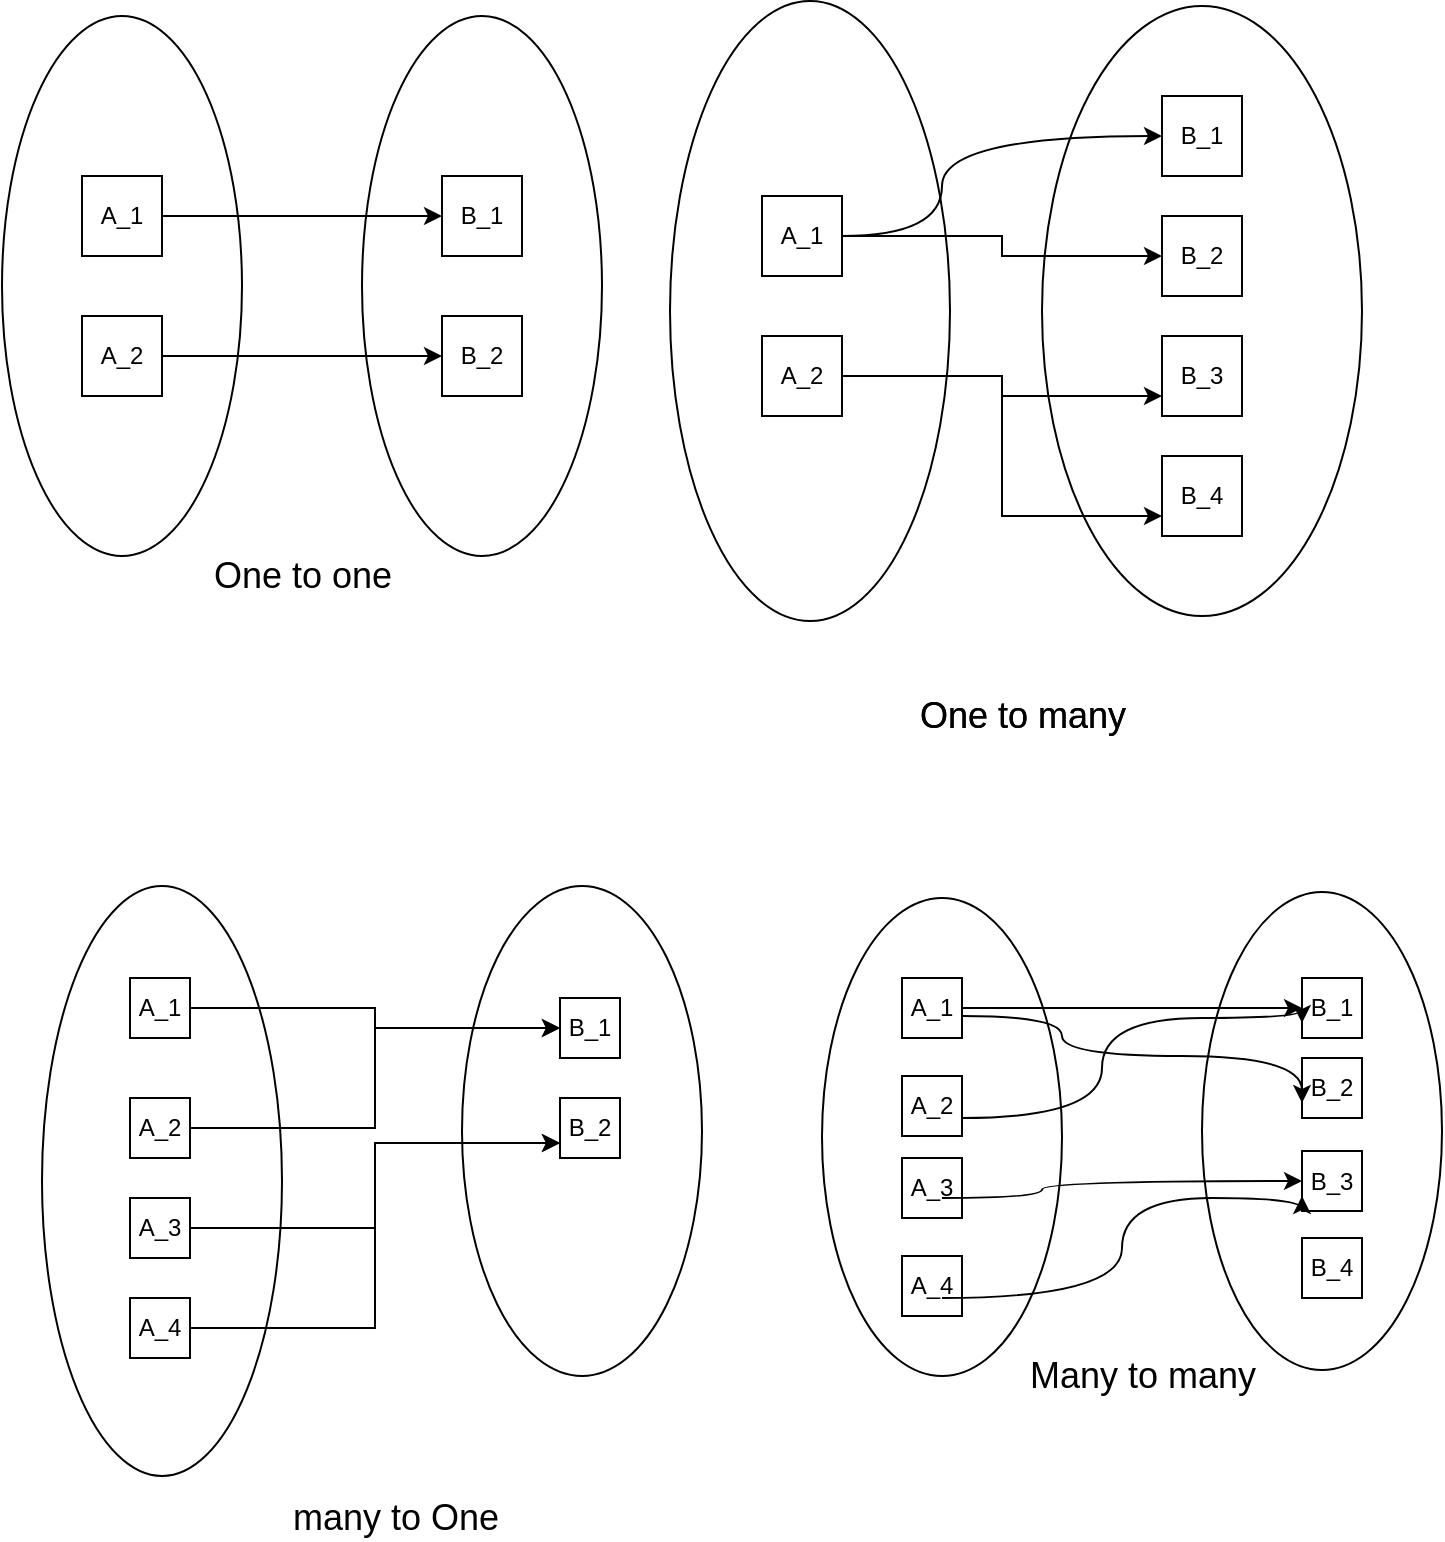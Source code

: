 <mxfile version="15.5.0" type="github">
  <diagram id="5Aih6zSe72jYVyUm25mh" name="Page-1">
    <mxGraphModel dx="704" dy="794" grid="1" gridSize="10" guides="1" tooltips="1" connect="1" arrows="1" fold="1" page="1" pageScale="1" pageWidth="827" pageHeight="1169" math="0" shadow="0">
      <root>
        <mxCell id="0" />
        <mxCell id="1" parent="0" />
        <mxCell id="hh6SiErd2nmdspLvJITS-1" value="&lt;br&gt;&lt;br&gt;&lt;br&gt;&lt;br&gt;A_2&amp;nbsp;" style="ellipse;whiteSpace=wrap;html=1;" vertex="1" parent="1">
          <mxGeometry x="80" y="150" width="120" height="270" as="geometry" />
        </mxCell>
        <mxCell id="hh6SiErd2nmdspLvJITS-2" value="B_1&lt;br&gt;&lt;br&gt;&lt;br&gt;&lt;br&gt;B_2" style="ellipse;whiteSpace=wrap;html=1;" vertex="1" parent="1">
          <mxGeometry x="260" y="150" width="120" height="270" as="geometry" />
        </mxCell>
        <mxCell id="hh6SiErd2nmdspLvJITS-7" style="edgeStyle=orthogonalEdgeStyle;rounded=0;orthogonalLoop=1;jettySize=auto;html=1;exitX=1;exitY=0.5;exitDx=0;exitDy=0;entryX=0;entryY=0.5;entryDx=0;entryDy=0;" edge="1" parent="1" source="hh6SiErd2nmdspLvJITS-3" target="hh6SiErd2nmdspLvJITS-6">
          <mxGeometry relative="1" as="geometry" />
        </mxCell>
        <mxCell id="hh6SiErd2nmdspLvJITS-3" value="&lt;span&gt;A_1&lt;/span&gt;" style="rounded=0;whiteSpace=wrap;html=1;" vertex="1" parent="1">
          <mxGeometry x="120" y="230" width="40" height="40" as="geometry" />
        </mxCell>
        <mxCell id="hh6SiErd2nmdspLvJITS-8" style="edgeStyle=orthogonalEdgeStyle;rounded=0;orthogonalLoop=1;jettySize=auto;html=1;exitX=1;exitY=0.5;exitDx=0;exitDy=0;entryX=0;entryY=0.5;entryDx=0;entryDy=0;" edge="1" parent="1" source="hh6SiErd2nmdspLvJITS-4" target="hh6SiErd2nmdspLvJITS-5">
          <mxGeometry relative="1" as="geometry" />
        </mxCell>
        <mxCell id="hh6SiErd2nmdspLvJITS-4" value="&lt;span&gt;A_2&lt;/span&gt;" style="rounded=0;whiteSpace=wrap;html=1;" vertex="1" parent="1">
          <mxGeometry x="120" y="300" width="40" height="40" as="geometry" />
        </mxCell>
        <mxCell id="hh6SiErd2nmdspLvJITS-5" value="&lt;span&gt;B_2&lt;/span&gt;" style="rounded=0;whiteSpace=wrap;html=1;" vertex="1" parent="1">
          <mxGeometry x="300" y="300" width="40" height="40" as="geometry" />
        </mxCell>
        <mxCell id="hh6SiErd2nmdspLvJITS-6" value="&lt;span&gt;B_1&lt;/span&gt;" style="rounded=0;whiteSpace=wrap;html=1;" vertex="1" parent="1">
          <mxGeometry x="300" y="230" width="40" height="40" as="geometry" />
        </mxCell>
        <mxCell id="hh6SiErd2nmdspLvJITS-9" value="&lt;font style=&quot;font-size: 18px&quot;&gt;One to one&lt;/font&gt;" style="text;html=1;align=center;verticalAlign=middle;resizable=0;points=[];autosize=1;strokeColor=none;fillColor=none;" vertex="1" parent="1">
          <mxGeometry x="180" y="420" width="100" height="20" as="geometry" />
        </mxCell>
        <mxCell id="hh6SiErd2nmdspLvJITS-10" value="" style="ellipse;whiteSpace=wrap;html=1;" vertex="1" parent="1">
          <mxGeometry x="600" y="145" width="160" height="305" as="geometry" />
        </mxCell>
        <mxCell id="hh6SiErd2nmdspLvJITS-14" value="&lt;span&gt;A_2&lt;/span&gt;" style="rounded=0;whiteSpace=wrap;html=1;" vertex="1" parent="1">
          <mxGeometry x="450" y="320" width="40" height="40" as="geometry" />
        </mxCell>
        <mxCell id="hh6SiErd2nmdspLvJITS-15" value="&lt;span&gt;B_2&lt;/span&gt;" style="rounded=0;whiteSpace=wrap;html=1;" vertex="1" parent="1">
          <mxGeometry x="660" y="250" width="40" height="40" as="geometry" />
        </mxCell>
        <mxCell id="hh6SiErd2nmdspLvJITS-16" value="&lt;span&gt;B_1&lt;/span&gt;" style="rounded=0;whiteSpace=wrap;html=1;" vertex="1" parent="1">
          <mxGeometry x="660" y="190" width="40" height="40" as="geometry" />
        </mxCell>
        <mxCell id="hh6SiErd2nmdspLvJITS-17" value="&lt;font style=&quot;font-size: 18px&quot;&gt;One to many&lt;/font&gt;" style="text;html=1;align=center;verticalAlign=middle;resizable=0;points=[];autosize=1;strokeColor=none;fillColor=none;" vertex="1" parent="1">
          <mxGeometry x="530" y="490" width="120" height="20" as="geometry" />
        </mxCell>
        <mxCell id="hh6SiErd2nmdspLvJITS-18" value="" style="ellipse;whiteSpace=wrap;html=1;" vertex="1" parent="1">
          <mxGeometry x="414" y="142.5" width="140" height="310" as="geometry" />
        </mxCell>
        <mxCell id="hh6SiErd2nmdspLvJITS-26" style="edgeStyle=orthogonalEdgeStyle;rounded=0;orthogonalLoop=1;jettySize=auto;html=1;fontSize=18;" edge="1" parent="1" source="hh6SiErd2nmdspLvJITS-12" target="hh6SiErd2nmdspLvJITS-15">
          <mxGeometry relative="1" as="geometry" />
        </mxCell>
        <mxCell id="hh6SiErd2nmdspLvJITS-12" value="&lt;span&gt;A_1&lt;/span&gt;" style="rounded=0;whiteSpace=wrap;html=1;" vertex="1" parent="1">
          <mxGeometry x="460" y="240" width="40" height="40" as="geometry" />
        </mxCell>
        <mxCell id="hh6SiErd2nmdspLvJITS-27" style="edgeStyle=orthogonalEdgeStyle;rounded=0;orthogonalLoop=1;jettySize=auto;html=1;entryX=0;entryY=0.75;entryDx=0;entryDy=0;fontSize=18;" edge="1" parent="1" source="hh6SiErd2nmdspLvJITS-20" target="hh6SiErd2nmdspLvJITS-22">
          <mxGeometry relative="1" as="geometry" />
        </mxCell>
        <mxCell id="hh6SiErd2nmdspLvJITS-28" style="edgeStyle=orthogonalEdgeStyle;rounded=0;orthogonalLoop=1;jettySize=auto;html=1;entryX=0;entryY=0.75;entryDx=0;entryDy=0;fontSize=18;" edge="1" parent="1" source="hh6SiErd2nmdspLvJITS-20" target="hh6SiErd2nmdspLvJITS-21">
          <mxGeometry relative="1" as="geometry" />
        </mxCell>
        <mxCell id="hh6SiErd2nmdspLvJITS-20" value="&lt;span&gt;A_2&lt;/span&gt;" style="rounded=0;whiteSpace=wrap;html=1;" vertex="1" parent="1">
          <mxGeometry x="460" y="310" width="40" height="40" as="geometry" />
        </mxCell>
        <mxCell id="hh6SiErd2nmdspLvJITS-21" value="&lt;span&gt;B_4&lt;/span&gt;" style="rounded=0;whiteSpace=wrap;html=1;" vertex="1" parent="1">
          <mxGeometry x="660" y="370" width="40" height="40" as="geometry" />
        </mxCell>
        <mxCell id="hh6SiErd2nmdspLvJITS-22" value="&lt;span&gt;B_3&lt;/span&gt;" style="rounded=0;whiteSpace=wrap;html=1;" vertex="1" parent="1">
          <mxGeometry x="660" y="310" width="40" height="40" as="geometry" />
        </mxCell>
        <mxCell id="hh6SiErd2nmdspLvJITS-24" value="" style="curved=1;endArrow=classic;html=1;rounded=0;fontSize=18;edgeStyle=orthogonalEdgeStyle;entryX=0;entryY=0.5;entryDx=0;entryDy=0;" edge="1" parent="1" target="hh6SiErd2nmdspLvJITS-16">
          <mxGeometry width="50" height="50" relative="1" as="geometry">
            <mxPoint x="500" y="260" as="sourcePoint" />
            <mxPoint x="550" y="210" as="targetPoint" />
            <Array as="points">
              <mxPoint x="550" y="260" />
              <mxPoint x="550" y="210" />
            </Array>
          </mxGeometry>
        </mxCell>
        <mxCell id="hh6SiErd2nmdspLvJITS-29" value="" style="ellipse;whiteSpace=wrap;html=1;fontSize=18;" vertex="1" parent="1">
          <mxGeometry x="100" y="585" width="120" height="295" as="geometry" />
        </mxCell>
        <mxCell id="hh6SiErd2nmdspLvJITS-30" value="" style="ellipse;whiteSpace=wrap;html=1;" vertex="1" parent="1">
          <mxGeometry x="310" y="585" width="120" height="245" as="geometry" />
        </mxCell>
        <mxCell id="hh6SiErd2nmdspLvJITS-40" style="edgeStyle=orthogonalEdgeStyle;rounded=0;orthogonalLoop=1;jettySize=auto;html=1;entryX=0;entryY=0.5;entryDx=0;entryDy=0;fontSize=18;" edge="1" parent="1" source="hh6SiErd2nmdspLvJITS-31" target="hh6SiErd2nmdspLvJITS-32">
          <mxGeometry relative="1" as="geometry" />
        </mxCell>
        <mxCell id="hh6SiErd2nmdspLvJITS-31" value="&lt;span&gt;A_1&lt;/span&gt;" style="rounded=0;whiteSpace=wrap;html=1;" vertex="1" parent="1">
          <mxGeometry x="144" y="631" width="30" height="30" as="geometry" />
        </mxCell>
        <mxCell id="hh6SiErd2nmdspLvJITS-32" value="&lt;span&gt;B_1&lt;/span&gt;" style="rounded=0;whiteSpace=wrap;html=1;" vertex="1" parent="1">
          <mxGeometry x="359" y="641" width="30" height="30" as="geometry" />
        </mxCell>
        <mxCell id="hh6SiErd2nmdspLvJITS-43" style="edgeStyle=orthogonalEdgeStyle;rounded=0;orthogonalLoop=1;jettySize=auto;html=1;entryX=0;entryY=0.75;entryDx=0;entryDy=0;fontSize=18;" edge="1" parent="1" source="hh6SiErd2nmdspLvJITS-33" target="hh6SiErd2nmdspLvJITS-38">
          <mxGeometry relative="1" as="geometry" />
        </mxCell>
        <mxCell id="hh6SiErd2nmdspLvJITS-33" value="&lt;span&gt;A_4&lt;/span&gt;" style="rounded=0;whiteSpace=wrap;html=1;" vertex="1" parent="1">
          <mxGeometry x="144" y="791" width="30" height="30" as="geometry" />
        </mxCell>
        <mxCell id="hh6SiErd2nmdspLvJITS-42" style="edgeStyle=orthogonalEdgeStyle;rounded=0;orthogonalLoop=1;jettySize=auto;html=1;entryX=0;entryY=0.75;entryDx=0;entryDy=0;fontSize=18;" edge="1" parent="1" source="hh6SiErd2nmdspLvJITS-34" target="hh6SiErd2nmdspLvJITS-38">
          <mxGeometry relative="1" as="geometry" />
        </mxCell>
        <mxCell id="hh6SiErd2nmdspLvJITS-34" value="&lt;span&gt;A_3&lt;/span&gt;" style="rounded=0;whiteSpace=wrap;html=1;" vertex="1" parent="1">
          <mxGeometry x="144" y="741" width="30" height="30" as="geometry" />
        </mxCell>
        <mxCell id="hh6SiErd2nmdspLvJITS-41" style="edgeStyle=orthogonalEdgeStyle;rounded=0;orthogonalLoop=1;jettySize=auto;html=1;entryX=0;entryY=0.5;entryDx=0;entryDy=0;fontSize=18;" edge="1" parent="1" source="hh6SiErd2nmdspLvJITS-35" target="hh6SiErd2nmdspLvJITS-32">
          <mxGeometry relative="1" as="geometry" />
        </mxCell>
        <mxCell id="hh6SiErd2nmdspLvJITS-35" value="&lt;span&gt;A_2&lt;/span&gt;" style="rounded=0;whiteSpace=wrap;html=1;" vertex="1" parent="1">
          <mxGeometry x="144" y="691" width="30" height="30" as="geometry" />
        </mxCell>
        <mxCell id="hh6SiErd2nmdspLvJITS-38" value="&lt;span&gt;B_2&lt;/span&gt;" style="rounded=0;whiteSpace=wrap;html=1;" vertex="1" parent="1">
          <mxGeometry x="359" y="691" width="30" height="30" as="geometry" />
        </mxCell>
        <mxCell id="hh6SiErd2nmdspLvJITS-45" value="&lt;font style=&quot;font-size: 18px&quot;&gt;One to many&lt;/font&gt;" style="text;html=1;align=center;verticalAlign=middle;resizable=0;points=[];autosize=1;strokeColor=none;fillColor=none;" vertex="1" parent="1">
          <mxGeometry x="530" y="490" width="120" height="20" as="geometry" />
        </mxCell>
        <mxCell id="hh6SiErd2nmdspLvJITS-46" value="&lt;font style=&quot;font-size: 18px&quot;&gt;many to&amp;nbsp;&lt;/font&gt;&lt;span style=&quot;font-size: 18px&quot;&gt;One&amp;nbsp;&lt;/span&gt;" style="text;html=1;align=center;verticalAlign=middle;resizable=0;points=[];autosize=1;strokeColor=none;fillColor=none;" vertex="1" parent="1">
          <mxGeometry x="219" y="891" width="120" height="20" as="geometry" />
        </mxCell>
        <mxCell id="hh6SiErd2nmdspLvJITS-48" value="" style="ellipse;whiteSpace=wrap;html=1;fontSize=18;" vertex="1" parent="1">
          <mxGeometry x="490" y="591" width="120" height="239" as="geometry" />
        </mxCell>
        <mxCell id="hh6SiErd2nmdspLvJITS-49" value="" style="ellipse;whiteSpace=wrap;html=1;fontSize=18;" vertex="1" parent="1">
          <mxGeometry x="680" y="588" width="120" height="239" as="geometry" />
        </mxCell>
        <mxCell id="hh6SiErd2nmdspLvJITS-59" style="edgeStyle=orthogonalEdgeStyle;rounded=0;orthogonalLoop=1;jettySize=auto;html=1;entryX=0;entryY=0.5;entryDx=0;entryDy=0;fontSize=18;" edge="1" parent="1" source="hh6SiErd2nmdspLvJITS-50" target="hh6SiErd2nmdspLvJITS-52">
          <mxGeometry relative="1" as="geometry" />
        </mxCell>
        <mxCell id="hh6SiErd2nmdspLvJITS-50" value="&lt;span&gt;A_1&lt;/span&gt;" style="rounded=0;whiteSpace=wrap;html=1;" vertex="1" parent="1">
          <mxGeometry x="530" y="631" width="30" height="30" as="geometry" />
        </mxCell>
        <mxCell id="hh6SiErd2nmdspLvJITS-51" value="&lt;span&gt;A_2&lt;/span&gt;" style="rounded=0;whiteSpace=wrap;html=1;" vertex="1" parent="1">
          <mxGeometry x="530" y="680" width="30" height="30" as="geometry" />
        </mxCell>
        <mxCell id="hh6SiErd2nmdspLvJITS-52" value="&lt;span&gt;B_1&lt;/span&gt;" style="rounded=0;whiteSpace=wrap;html=1;" vertex="1" parent="1">
          <mxGeometry x="730" y="631" width="30" height="30" as="geometry" />
        </mxCell>
        <mxCell id="hh6SiErd2nmdspLvJITS-53" value="&lt;span&gt;A_3&lt;/span&gt;" style="rounded=0;whiteSpace=wrap;html=1;" vertex="1" parent="1">
          <mxGeometry x="530" y="721" width="30" height="30" as="geometry" />
        </mxCell>
        <mxCell id="hh6SiErd2nmdspLvJITS-54" value="&lt;span&gt;A_4&lt;/span&gt;" style="rounded=0;whiteSpace=wrap;html=1;" vertex="1" parent="1">
          <mxGeometry x="530" y="770" width="30" height="30" as="geometry" />
        </mxCell>
        <mxCell id="hh6SiErd2nmdspLvJITS-55" value="&lt;span&gt;B_2&lt;/span&gt;" style="rounded=0;whiteSpace=wrap;html=1;" vertex="1" parent="1">
          <mxGeometry x="730" y="671" width="30" height="30" as="geometry" />
        </mxCell>
        <mxCell id="hh6SiErd2nmdspLvJITS-56" value="&lt;span&gt;B_3&lt;/span&gt;" style="rounded=0;whiteSpace=wrap;html=1;" vertex="1" parent="1">
          <mxGeometry x="730" y="717.5" width="30" height="30" as="geometry" />
        </mxCell>
        <mxCell id="hh6SiErd2nmdspLvJITS-57" value="&lt;span&gt;B_4&lt;/span&gt;" style="rounded=0;whiteSpace=wrap;html=1;" vertex="1" parent="1">
          <mxGeometry x="730" y="761" width="30" height="30" as="geometry" />
        </mxCell>
        <mxCell id="hh6SiErd2nmdspLvJITS-60" value="" style="curved=1;endArrow=classic;html=1;rounded=0;fontSize=18;edgeStyle=orthogonalEdgeStyle;entryX=0;entryY=0.75;entryDx=0;entryDy=0;" edge="1" parent="1" target="hh6SiErd2nmdspLvJITS-55">
          <mxGeometry width="50" height="50" relative="1" as="geometry">
            <mxPoint x="560" y="650" as="sourcePoint" />
            <mxPoint x="610" y="600" as="targetPoint" />
            <Array as="points">
              <mxPoint x="610" y="650" />
              <mxPoint x="610" y="670" />
              <mxPoint x="730" y="670" />
            </Array>
          </mxGeometry>
        </mxCell>
        <mxCell id="hh6SiErd2nmdspLvJITS-61" value="" style="curved=1;endArrow=classic;html=1;rounded=0;fontSize=18;edgeStyle=orthogonalEdgeStyle;entryX=0;entryY=0.75;entryDx=0;entryDy=0;" edge="1" parent="1" target="hh6SiErd2nmdspLvJITS-52">
          <mxGeometry width="50" height="50" relative="1" as="geometry">
            <mxPoint x="560" y="701" as="sourcePoint" />
            <mxPoint x="610" y="651" as="targetPoint" />
            <Array as="points">
              <mxPoint x="630" y="701" />
              <mxPoint x="630" y="651" />
              <mxPoint x="730" y="651" />
            </Array>
          </mxGeometry>
        </mxCell>
        <mxCell id="hh6SiErd2nmdspLvJITS-62" value="" style="curved=1;endArrow=classic;html=1;rounded=0;fontSize=18;edgeStyle=orthogonalEdgeStyle;entryX=0;entryY=0.5;entryDx=0;entryDy=0;" edge="1" parent="1" target="hh6SiErd2nmdspLvJITS-56">
          <mxGeometry width="50" height="50" relative="1" as="geometry">
            <mxPoint x="550" y="741" as="sourcePoint" />
            <mxPoint x="600" y="691" as="targetPoint" />
            <Array as="points">
              <mxPoint x="600" y="741" />
              <mxPoint x="600" y="733" />
            </Array>
          </mxGeometry>
        </mxCell>
        <mxCell id="hh6SiErd2nmdspLvJITS-65" value="" style="curved=1;endArrow=classic;html=1;rounded=0;fontSize=18;edgeStyle=orthogonalEdgeStyle;entryX=0;entryY=0.75;entryDx=0;entryDy=0;" edge="1" parent="1" target="hh6SiErd2nmdspLvJITS-56">
          <mxGeometry width="50" height="50" relative="1" as="geometry">
            <mxPoint x="550" y="791" as="sourcePoint" />
            <mxPoint x="600" y="741" as="targetPoint" />
            <Array as="points">
              <mxPoint x="640" y="791" />
              <mxPoint x="640" y="741" />
            </Array>
          </mxGeometry>
        </mxCell>
        <mxCell id="hh6SiErd2nmdspLvJITS-66" value="Many to many" style="text;html=1;align=center;verticalAlign=middle;resizable=0;points=[];autosize=1;strokeColor=none;fillColor=none;fontSize=18;" vertex="1" parent="1">
          <mxGeometry x="585" y="815" width="130" height="30" as="geometry" />
        </mxCell>
      </root>
    </mxGraphModel>
  </diagram>
</mxfile>

